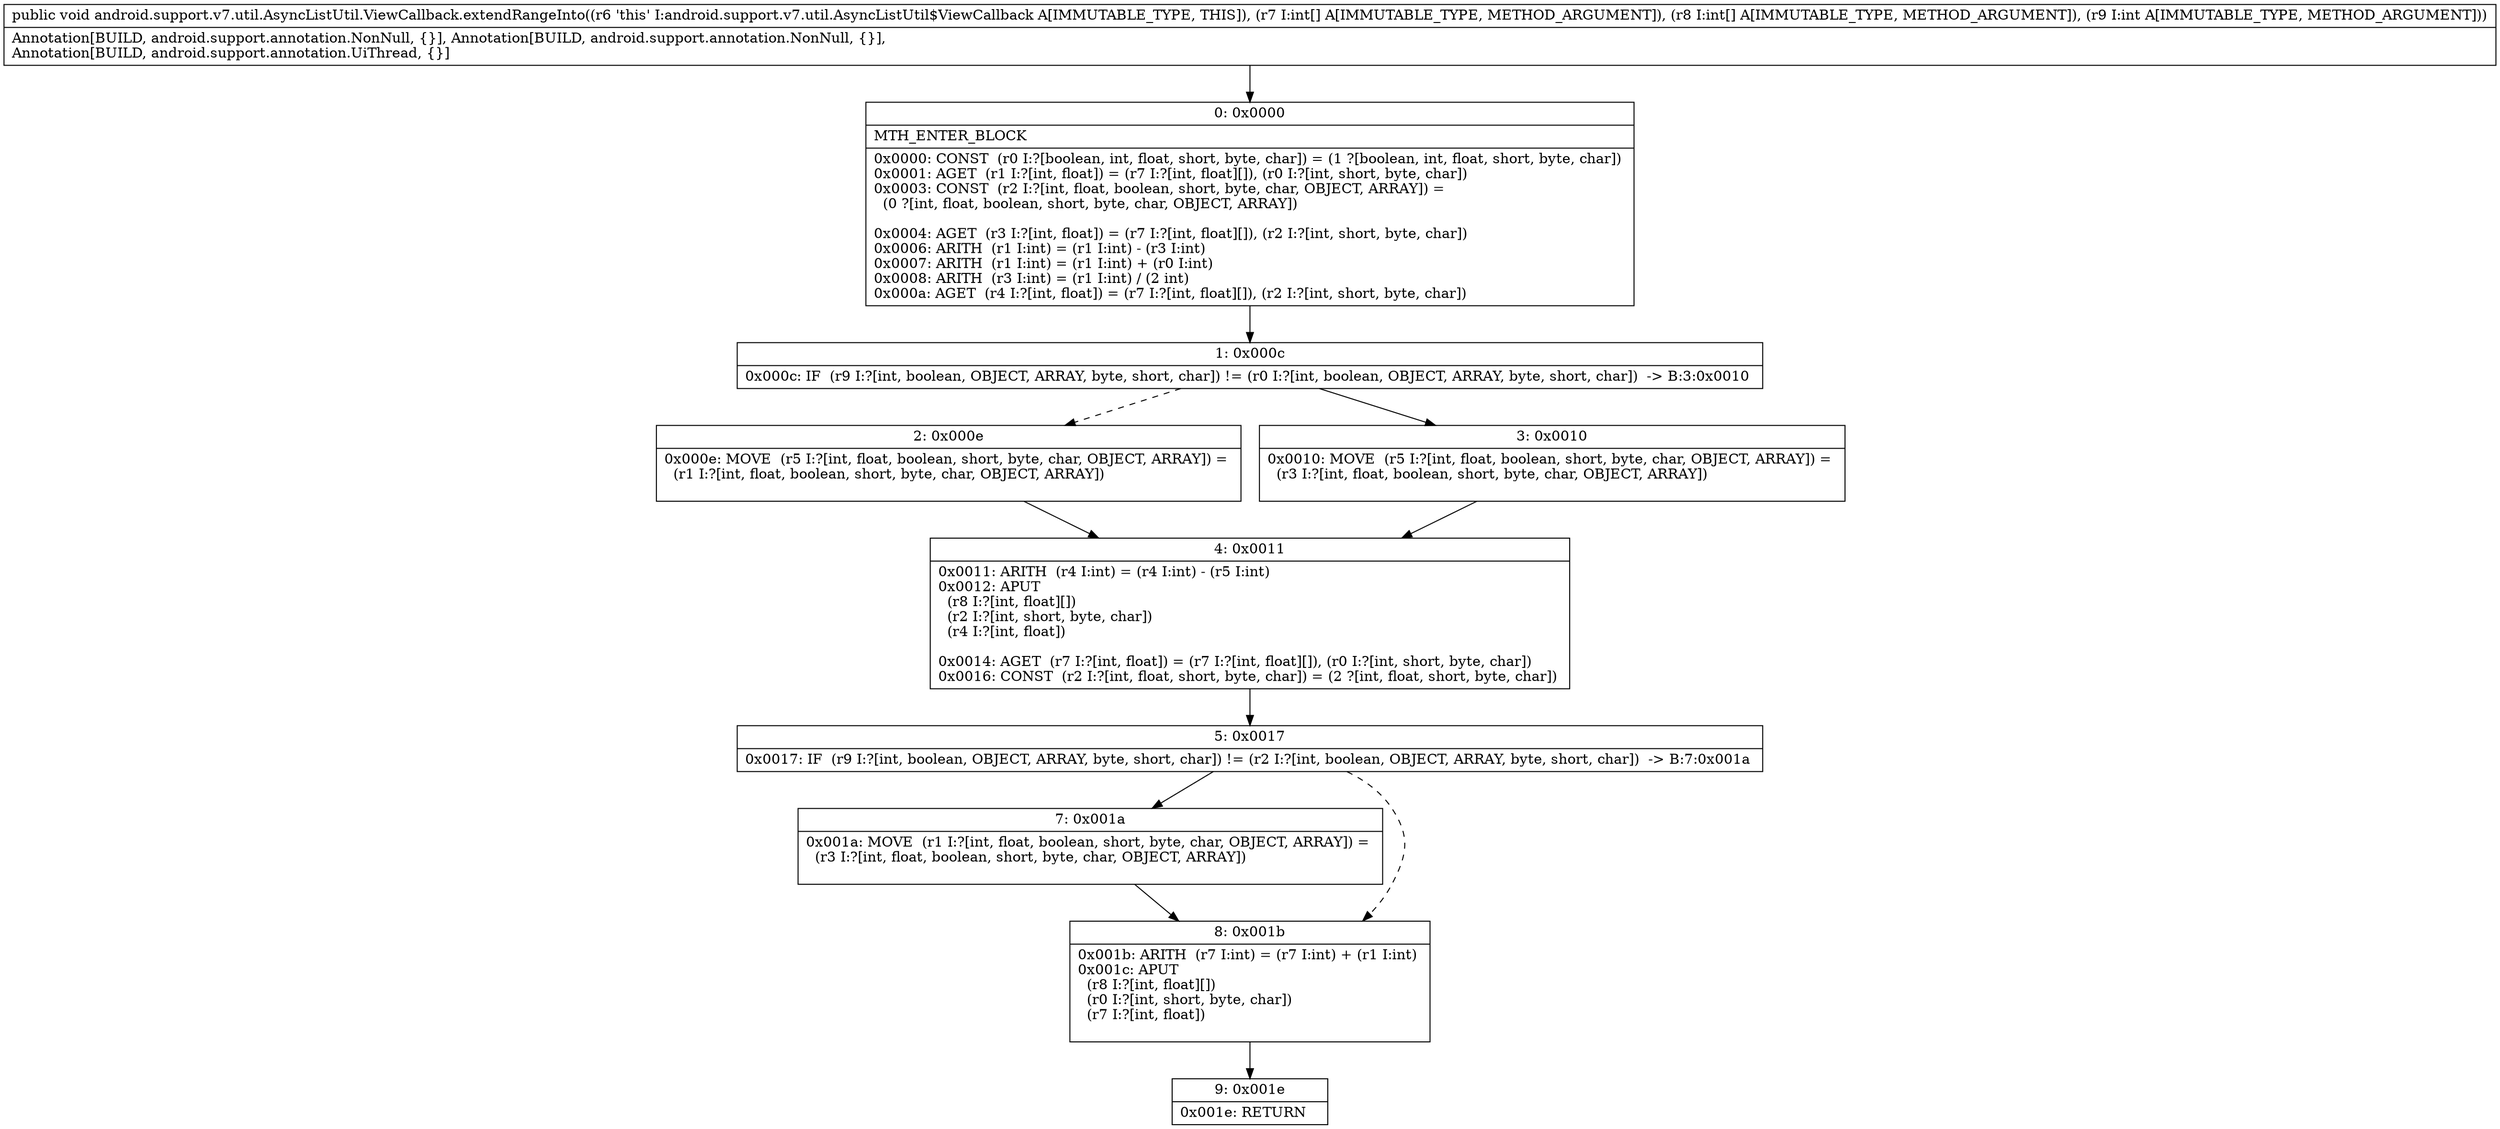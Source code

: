 digraph "CFG forandroid.support.v7.util.AsyncListUtil.ViewCallback.extendRangeInto([I[II)V" {
Node_0 [shape=record,label="{0\:\ 0x0000|MTH_ENTER_BLOCK\l|0x0000: CONST  (r0 I:?[boolean, int, float, short, byte, char]) = (1 ?[boolean, int, float, short, byte, char]) \l0x0001: AGET  (r1 I:?[int, float]) = (r7 I:?[int, float][]), (r0 I:?[int, short, byte, char]) \l0x0003: CONST  (r2 I:?[int, float, boolean, short, byte, char, OBJECT, ARRAY]) = \l  (0 ?[int, float, boolean, short, byte, char, OBJECT, ARRAY])\l \l0x0004: AGET  (r3 I:?[int, float]) = (r7 I:?[int, float][]), (r2 I:?[int, short, byte, char]) \l0x0006: ARITH  (r1 I:int) = (r1 I:int) \- (r3 I:int) \l0x0007: ARITH  (r1 I:int) = (r1 I:int) + (r0 I:int) \l0x0008: ARITH  (r3 I:int) = (r1 I:int) \/ (2 int) \l0x000a: AGET  (r4 I:?[int, float]) = (r7 I:?[int, float][]), (r2 I:?[int, short, byte, char]) \l}"];
Node_1 [shape=record,label="{1\:\ 0x000c|0x000c: IF  (r9 I:?[int, boolean, OBJECT, ARRAY, byte, short, char]) != (r0 I:?[int, boolean, OBJECT, ARRAY, byte, short, char])  \-\> B:3:0x0010 \l}"];
Node_2 [shape=record,label="{2\:\ 0x000e|0x000e: MOVE  (r5 I:?[int, float, boolean, short, byte, char, OBJECT, ARRAY]) = \l  (r1 I:?[int, float, boolean, short, byte, char, OBJECT, ARRAY])\l \l}"];
Node_3 [shape=record,label="{3\:\ 0x0010|0x0010: MOVE  (r5 I:?[int, float, boolean, short, byte, char, OBJECT, ARRAY]) = \l  (r3 I:?[int, float, boolean, short, byte, char, OBJECT, ARRAY])\l \l}"];
Node_4 [shape=record,label="{4\:\ 0x0011|0x0011: ARITH  (r4 I:int) = (r4 I:int) \- (r5 I:int) \l0x0012: APUT  \l  (r8 I:?[int, float][])\l  (r2 I:?[int, short, byte, char])\l  (r4 I:?[int, float])\l \l0x0014: AGET  (r7 I:?[int, float]) = (r7 I:?[int, float][]), (r0 I:?[int, short, byte, char]) \l0x0016: CONST  (r2 I:?[int, float, short, byte, char]) = (2 ?[int, float, short, byte, char]) \l}"];
Node_5 [shape=record,label="{5\:\ 0x0017|0x0017: IF  (r9 I:?[int, boolean, OBJECT, ARRAY, byte, short, char]) != (r2 I:?[int, boolean, OBJECT, ARRAY, byte, short, char])  \-\> B:7:0x001a \l}"];
Node_7 [shape=record,label="{7\:\ 0x001a|0x001a: MOVE  (r1 I:?[int, float, boolean, short, byte, char, OBJECT, ARRAY]) = \l  (r3 I:?[int, float, boolean, short, byte, char, OBJECT, ARRAY])\l \l}"];
Node_8 [shape=record,label="{8\:\ 0x001b|0x001b: ARITH  (r7 I:int) = (r7 I:int) + (r1 I:int) \l0x001c: APUT  \l  (r8 I:?[int, float][])\l  (r0 I:?[int, short, byte, char])\l  (r7 I:?[int, float])\l \l}"];
Node_9 [shape=record,label="{9\:\ 0x001e|0x001e: RETURN   \l}"];
MethodNode[shape=record,label="{public void android.support.v7.util.AsyncListUtil.ViewCallback.extendRangeInto((r6 'this' I:android.support.v7.util.AsyncListUtil$ViewCallback A[IMMUTABLE_TYPE, THIS]), (r7 I:int[] A[IMMUTABLE_TYPE, METHOD_ARGUMENT]), (r8 I:int[] A[IMMUTABLE_TYPE, METHOD_ARGUMENT]), (r9 I:int A[IMMUTABLE_TYPE, METHOD_ARGUMENT]))  | Annotation[BUILD, android.support.annotation.NonNull, \{\}], Annotation[BUILD, android.support.annotation.NonNull, \{\}], \lAnnotation[BUILD, android.support.annotation.UiThread, \{\}]\l}"];
MethodNode -> Node_0;
Node_0 -> Node_1;
Node_1 -> Node_2[style=dashed];
Node_1 -> Node_3;
Node_2 -> Node_4;
Node_3 -> Node_4;
Node_4 -> Node_5;
Node_5 -> Node_7;
Node_5 -> Node_8[style=dashed];
Node_7 -> Node_8;
Node_8 -> Node_9;
}

